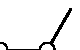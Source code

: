 %prologues:=1;
r:=6pt;
pickup pencircle scaled r;
draw (0,0);
pickup pencircle scaled (r-.6mm);
undraw (0,0);
picture v;
v:=currentpicture;

u:=6mm;

beginfig(1)
z0=(0,0);
z1=(u,0);
z2+z1=2z0;
z3=z0 rotatedabout(z1,120);
z4=z0 rotatedabout(z1,-120);
pickup pencircle scaled .3mm;
draw z2--z1;
draw z3--z1--z4;
draw v;
draw v shifted z1;
endfig;
beginfig(101)
z0=(0,0);
z1=(u,0);
z2+z1=2z0;
z3=z0 rotatedabout(z1,120);
z4=z0 rotatedabout(z1,-120);
pickup pencircle scaled .3mm;
draw z2--z0;
draw z3--z1--z4;
draw v;
draw v shifted z1;
endfig;

beginfig(2)
z0=(0,0);
z1=(u,0);
z2+z1=2z0;
z3=z0 rotatedabout(z1,120);
z4=z0 rotatedabout(z1,-120);
z5+z6=2z0;
z5=z2 rotatedabout(z0,90);
z7=2z2;
pickup pencircle scaled .3mm;
draw z7--z1;
draw z3--z1--z4;
draw z5--z6;
draw v;
draw v shifted z1;
draw v shifted z2;
endfig;
beginfig(102)
z0=(0,0);
z1=(u,0);
z2+z1=2z0;
z3=z0 rotatedabout(z1,120);
z4=z0 rotatedabout(z1,-120);
z5+z6=2z0;
z5=z2 rotatedabout(z0,90);
z7=2z2;
pickup pencircle scaled .3mm;
draw z7--z2;
draw z0--z1;
draw z3--z1--z4;
draw z5--z6;
draw v;
draw v shifted z1;
draw v shifted z2;
endfig;

beginfig(3)
z0=(0,0);
z1=(u,0);
z2+z1=2z0;
z3=z0 rotatedabout(z1,120);
z4=z0 rotatedabout(z1,-120);
z5+z3=z4+z6=2z0;
z7=z2 rotatedabout(z0,-90);
pickup pencircle scaled .3mm;
draw z7--z0;
draw z3--z1--z4;
draw z5--z2--z6;
draw z2--z1;
draw v;
draw v shifted z1;
draw v shifted z2;
endfig;
beginfig(103)
z0=(0,0);
z1=(u,0);
z2+z1=2z0;
z3=z0 rotatedabout(z1,120);
z4=z0 rotatedabout(z1,-120);
z5+z3=z4+z6=2z0;
z7=z2 rotatedabout(z0,-90);
pickup pencircle scaled .3mm;
draw z7--z0;
draw z3--z1--z4;
draw z5--z2--z6;
draw z0--z1;
draw v;
draw v shifted z1;
draw v shifted z2;
endfig;

beginfig(4)
z0=(0,0);
z1=(2u,0) rotated (360/16);
for i:=1 upto 7: z[i+1]=z[i] rotatedabout(z0,45); endfor;
4z9=z8+z14+z10+z1;
5z10=z15+z11+2z2+z9;
5z11=z12+2z3+z10+z16;
4z12=z5+z4+z11+z13;
5z13=2z6+z12+z16+z14;
5z14=z13+z15+z9+2z7;
7z15=z16+3z10+3z14;
7z16=3z13+3z11+z15;
pickup pencircle scaled .3mm;
draw z1--z9--z14--z13--z12--z4;
draw z5--z12--z11--z10--z9--z8;
draw z2--z10--z15--z16--z13--z6;
draw z7--z14--z15;
draw z3--z11--z16;
for i:=9 upto 16: draw v shifted z[i]; endfor;
endfig;
beginfig(104)
z0=(0,0);
z1=(u,0);
z2+z1=2z0;
z3=z0 rotatedabout(z1,120);
z4=z0 rotatedabout(z1,-120);
z5+z6=2z0;
z5=z2 rotatedabout(z0,90);
z7=2z2;
pickup pencircle scaled .3mm;
draw z7--z1;
draw z3--z1--z4;
draw z5--z6;
draw v;
draw v shifted z1;
draw v shifted z2;
draw currentpicture rotatedabout(1/2[z0,z2],180);
draw v shifted z1;
endfig;

beginfig(5)
z0=(0,0);
z1=(2u,0);
for i:=1 upto 9: z[i+1]=z[i] rotatedabout(z0,36); endfor;
4z11=z12+z1+z10+z17;
5z12=z13+2z2+z11+z18;
4z13=z4+z3+z12+z14;
5z14=2z5+z13+z19+z15;
4z15=z6+z14+z16+z7;
5z16=z15+z19+z17+2z8;
5z17=z16+z18+z11+2z9;
3z18=z19+z12+z17;
3z19=z14+z18+z16;
pickup pencircle scaled .3mm;
draw z1--z11--z17--z16--z15--z6;
draw z7--z15--z14--z13--z3;
draw z4--z13--z12--z11--z10;
draw z2--z12--z18--z19--z16--z8;
draw z9--z17--z18;
draw z5--z14--z19;
for i:=11 upto 19: draw v shifted z[i]; endfor;
endfig;

beginfig(105)
z0=(0,0);
z1=(u,0) rotated -30;
z2+z0=2z1;
z3=(-u,0) rotated 30;
z4+z0=2z3;
z5-z2=z6-z1=z7-z3=z8-z4=(0,-u);
z12=z1 rotated 80;
z11=z3 rotated -80;
z9-z4=z10-z3=z11-z0;
z12-z0=z13-z1=z14-z2;
pickup pencircle scaled .3mm;
draw z8--z4--z9;
draw z7--z3--z10;
draw z4--z0--z12;
draw currentpicture reflectedabout(z0,1/2[z1,z3]);
draw v;
draw v shifted z1;
draw v shifted z2;
draw v shifted z3;
draw v shifted z4;
endfig;

beginfig(6)
z0=(0,0);
z1=(u,0);
z2+z1=2z0;
z3=z0 rotatedabout(z1,120);
z4=z0 rotatedabout(z1,-120);
z5+z6=2z0;
z5=z2 rotatedabout(z0,90);
z7=2z2;
pickup pencircle scaled .3mm;
draw z7--z1;
draw z3--z1--z4;
draw z5--z6;
draw v;
draw v shifted z1;
draw v shifted z2;
draw currentpicture rotatedabout(1/2[z0,z2],180);
undraw (z0--z6) rotatedabout(1/2[z0,z2],180);
draw v shifted z1;
draw v shifted z2;
endfig;
beginfig(106)
z0=(0,0);
z1=(u,0);
z2+z1=2z0;
z3=z0 rotatedabout(z1,120);
z4=z0 rotatedabout(z1,-120);
z5+z6=2z0;
z5=z2 rotatedabout(z0,90);
z7=2z2;
pickup pencircle scaled .3mm;
draw z7--z1;
draw z3--z1--z4;
draw z5--z6;
draw v;
draw v shifted z1;
draw v shifted z2;
draw currentpicture rotatedabout(1/2[z0,z2],180);
undraw (z1--z0--z6) rotatedabout(1/2[z0,z2],180);
draw v shifted z1;
draw v shifted z2;
draw v shifted z7;
endfig;

beginfig(7)
z0=(0,0);
z1=(-2u,0) rotated (360/20);
for i:=1 upto 9: z[i+1]=z[i] rotatedabout(z0,36); endfor;
4z11=z12+z1+z2+z17;
5.5z12=z13+2z3+1.5z11+z18;
5z13=2z4+z19+z12+z14;
4z14=z5+z13+z6+z15;
5z15=z19+z14+z16+2z7;
5.5z16=z15+z18+1.5z17+2z8;
4z17=z16+z10+z11+z9;
7z18=z19+3z12+3z16;
3z19=z13+z18+z15;
pickup pencircle scaled .3mm;
draw z1--z11--z17--z16--z15--z14--z6;
draw z5--z14--z13--z12--z11--z2;
draw z3--z12--z18--z19--z15--z7;
draw z8--z16--z18;
draw z4--z13--z19;
draw z9--z17--z10;
for i:=11 upto 19: draw v shifted z[i]; endfor;
endfig;

beginfig(107)
z0=(0,0);
z1=(-2u,0) rotated (360/20);
for i:=1 upto 9: z[i+1]=z[i] rotatedabout(z0,36); endfor;
4z11=z12+z1+z2+z17;
5.5z12=z13+2z3+1.5z11+z18;
5z13=2z4+z19+z12+z14;
4z14=z5+z13+z6+z15;
5z15=z19+z14+z16+2z7;
5.5z16=z15+z18+1.5z17+2z8;
4z17=z16+z10+z11+z9;
7z18=z19+3z12+3z16;
3z19=z13+z18+z15;
pickup pencircle scaled .3mm;
draw z1--z11--z17--z16--z15--z14--z6;
draw z5--z14--z13--z12--z11--z2;
draw z3--z12--z16--z8;
draw z7--z15;
draw z4--z13;
draw z9--z17--z10;
for i:=11 upto 17: draw v shifted z[i]; endfor;
endfig;

end.

